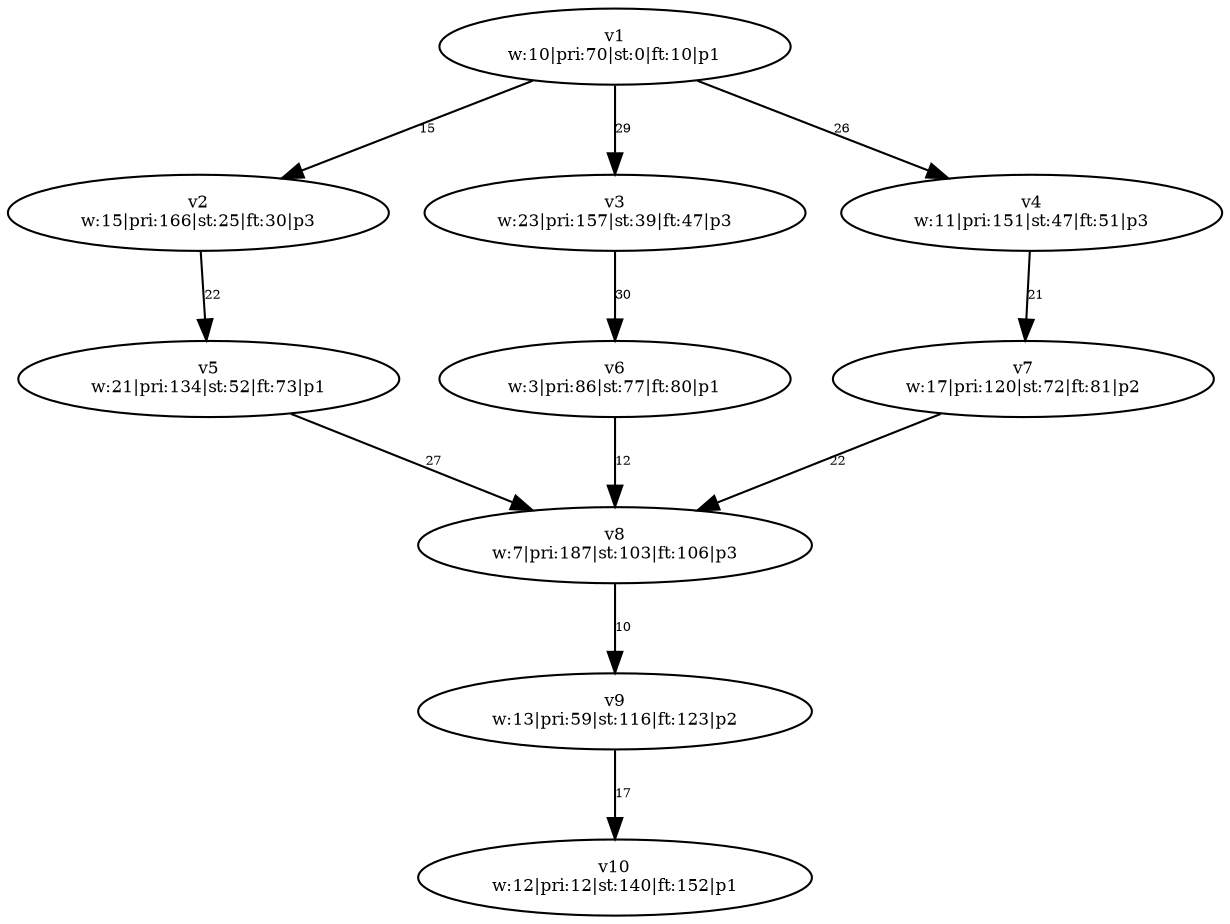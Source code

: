 digraph {
	v1 [label="v1
w:10|pri:70|st:0|ft:10|p1" fontsize=8.0]
	v2 [label="v2
w:15|pri:166|st:25|ft:30|p3" fontsize=8.0]
	v3 [label="v3
w:23|pri:157|st:39|ft:47|p3" fontsize=8.0]
	v4 [label="v4
w:11|pri:151|st:47|ft:51|p3" fontsize=8.0]
	v5 [label="v5
w:21|pri:134|st:52|ft:73|p1" fontsize=8.0]
	v7 [label="v7
w:17|pri:120|st:72|ft:81|p2" fontsize=8.0]
	v6 [label="v6
w:3|pri:86|st:77|ft:80|p1" fontsize=8.0]
	v8 [label="v8
w:7|pri:187|st:103|ft:106|p3" fontsize=8.0]
	v9 [label="v9
w:13|pri:59|st:116|ft:123|p2" fontsize=8.0]
	v10 [label="v10
w:12|pri:12|st:140|ft:152|p1" fontsize=8.0]
	v1 -> v2 [label=15 constraint=true fontsize=6.0]
	v1 -> v3 [label=29 constraint=true fontsize=6.0]
	v1 -> v4 [label=26 constraint=true fontsize=6.0]
	v2 -> v5 [label=22 constraint=true fontsize=6.0]
	v3 -> v6 [label=30 constraint=true fontsize=6.0]
	v4 -> v7 [label=21 constraint=true fontsize=6.0]
	v5 -> v8 [label=27 constraint=true fontsize=6.0]
	v6 -> v8 [label=12 constraint=true fontsize=6.0]
	v7 -> v8 [label=22 constraint=true fontsize=6.0]
	v8 -> v9 [label=10 constraint=true fontsize=6.0]
	v9 -> v10 [label=17 constraint=true fontsize=6.0]
}
